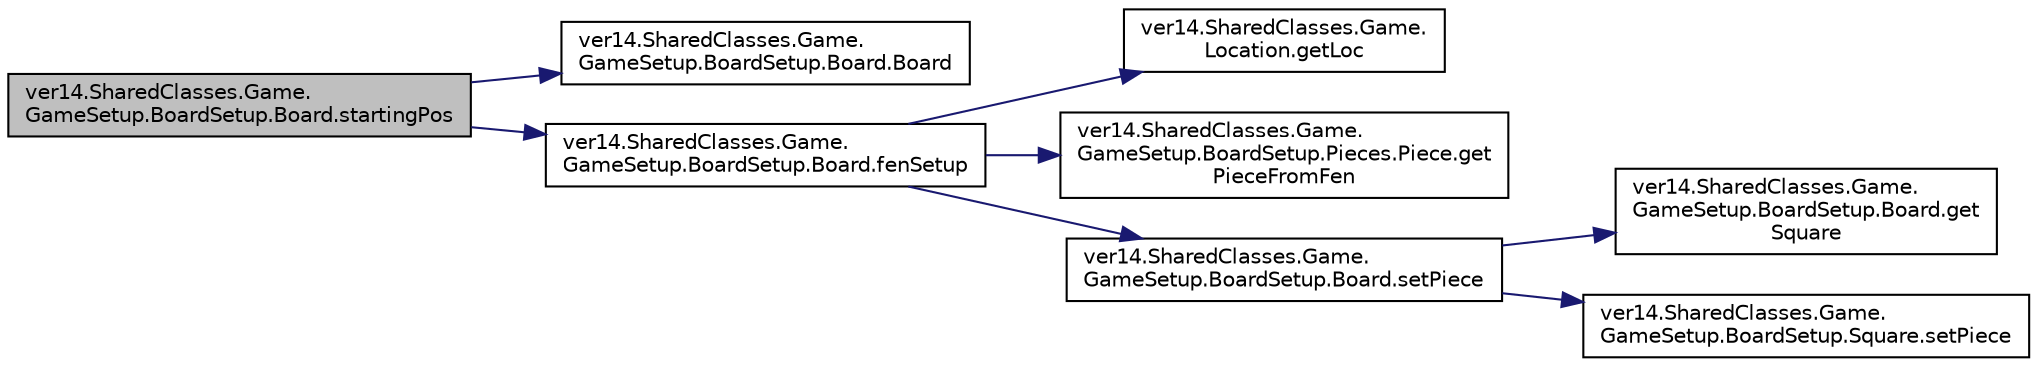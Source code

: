 digraph "ver14.SharedClasses.Game.GameSetup.BoardSetup.Board.startingPos"
{
 // LATEX_PDF_SIZE
  edge [fontname="Helvetica",fontsize="10",labelfontname="Helvetica",labelfontsize="10"];
  node [fontname="Helvetica",fontsize="10",shape=record];
  rankdir="LR";
  Node1 [label="ver14.SharedClasses.Game.\lGameSetup.BoardSetup.Board.startingPos",height=0.2,width=0.4,color="black", fillcolor="grey75", style="filled", fontcolor="black",tooltip=" "];
  Node1 -> Node2 [color="midnightblue",fontsize="10",style="solid",fontname="Helvetica"];
  Node2 [label="ver14.SharedClasses.Game.\lGameSetup.BoardSetup.Board.Board",height=0.2,width=0.4,color="black", fillcolor="white", style="filled",URL="$classver14_1_1_shared_classes_1_1_game_1_1_game_setup_1_1_board_setup_1_1_board.html#a406904851645cd6da93d734175cebbdb",tooltip=" "];
  Node1 -> Node3 [color="midnightblue",fontsize="10",style="solid",fontname="Helvetica"];
  Node3 [label="ver14.SharedClasses.Game.\lGameSetup.BoardSetup.Board.fenSetup",height=0.2,width=0.4,color="black", fillcolor="white", style="filled",URL="$classver14_1_1_shared_classes_1_1_game_1_1_game_setup_1_1_board_setup_1_1_board.html#ab432a7c9aa9f34db15b4b6fcc31cd24f",tooltip=" "];
  Node3 -> Node4 [color="midnightblue",fontsize="10",style="solid",fontname="Helvetica"];
  Node4 [label="ver14.SharedClasses.Game.\lLocation.getLoc",height=0.2,width=0.4,color="black", fillcolor="white", style="filled",URL="$enumver14_1_1_shared_classes_1_1_game_1_1_location.html#a16a44b039ede88abddd2d8504f83796c",tooltip=" "];
  Node3 -> Node5 [color="midnightblue",fontsize="10",style="solid",fontname="Helvetica"];
  Node5 [label="ver14.SharedClasses.Game.\lGameSetup.BoardSetup.Pieces.Piece.get\lPieceFromFen",height=0.2,width=0.4,color="black", fillcolor="white", style="filled",URL="$enumver14_1_1_shared_classes_1_1_game_1_1_game_setup_1_1_board_setup_1_1_pieces_1_1_piece.html#a8d98589a91d83ab74d4d609c7bdd95c5",tooltip=" "];
  Node3 -> Node6 [color="midnightblue",fontsize="10",style="solid",fontname="Helvetica"];
  Node6 [label="ver14.SharedClasses.Game.\lGameSetup.BoardSetup.Board.setPiece",height=0.2,width=0.4,color="black", fillcolor="white", style="filled",URL="$classver14_1_1_shared_classes_1_1_game_1_1_game_setup_1_1_board_setup_1_1_board.html#af2e08b2b654ac3d99f2b4b7e149cc280",tooltip=" "];
  Node6 -> Node7 [color="midnightblue",fontsize="10",style="solid",fontname="Helvetica"];
  Node7 [label="ver14.SharedClasses.Game.\lGameSetup.BoardSetup.Board.get\lSquare",height=0.2,width=0.4,color="black", fillcolor="white", style="filled",URL="$classver14_1_1_shared_classes_1_1_game_1_1_game_setup_1_1_board_setup_1_1_board.html#aaa6507254aebb1c9fffde0396a3bbbce",tooltip=" "];
  Node6 -> Node8 [color="midnightblue",fontsize="10",style="solid",fontname="Helvetica"];
  Node8 [label="ver14.SharedClasses.Game.\lGameSetup.BoardSetup.Square.setPiece",height=0.2,width=0.4,color="black", fillcolor="white", style="filled",URL="$classver14_1_1_shared_classes_1_1_game_1_1_game_setup_1_1_board_setup_1_1_square.html#a2b1535146217f9cfd24f569d2434fa4a",tooltip=" "];
}
